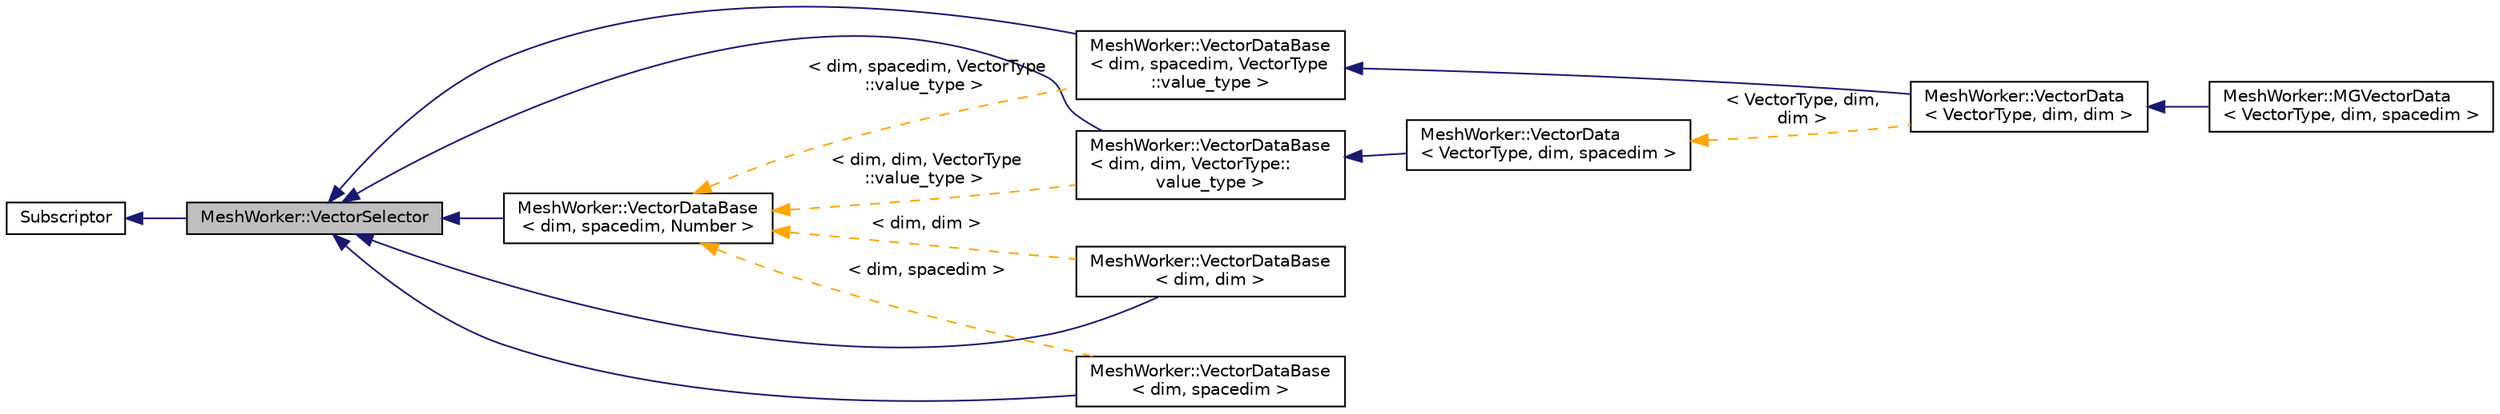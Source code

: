 digraph "MeshWorker::VectorSelector"
{
 // LATEX_PDF_SIZE
  edge [fontname="Helvetica",fontsize="10",labelfontname="Helvetica",labelfontsize="10"];
  node [fontname="Helvetica",fontsize="10",shape=record];
  rankdir="LR";
  Node1 [label="MeshWorker::VectorSelector",height=0.2,width=0.4,color="black", fillcolor="grey75", style="filled", fontcolor="black",tooltip=" "];
  Node2 -> Node1 [dir="back",color="midnightblue",fontsize="10",style="solid",fontname="Helvetica"];
  Node2 [label="Subscriptor",height=0.2,width=0.4,color="black", fillcolor="white", style="filled",URL="$classSubscriptor.html",tooltip=" "];
  Node1 -> Node3 [dir="back",color="midnightblue",fontsize="10",style="solid",fontname="Helvetica"];
  Node3 [label="MeshWorker::VectorDataBase\l\< dim, spacedim, Number \>",height=0.2,width=0.4,color="black", fillcolor="white", style="filled",URL="$classMeshWorker_1_1VectorDataBase.html",tooltip=" "];
  Node3 -> Node4 [dir="back",color="orange",fontsize="10",style="dashed",label=" \< dim, dim, VectorType\l::value_type \>" ,fontname="Helvetica"];
  Node4 [label="MeshWorker::VectorDataBase\l\< dim, dim, VectorType::\lvalue_type \>",height=0.2,width=0.4,color="black", fillcolor="white", style="filled",URL="$classMeshWorker_1_1VectorDataBase.html",tooltip=" "];
  Node4 -> Node5 [dir="back",color="midnightblue",fontsize="10",style="solid",fontname="Helvetica"];
  Node5 [label="MeshWorker::VectorData\l\< VectorType, dim, spacedim \>",height=0.2,width=0.4,color="black", fillcolor="white", style="filled",URL="$classMeshWorker_1_1VectorData.html",tooltip=" "];
  Node5 -> Node6 [dir="back",color="orange",fontsize="10",style="dashed",label=" \< VectorType, dim,\l dim \>" ,fontname="Helvetica"];
  Node6 [label="MeshWorker::VectorData\l\< VectorType, dim, dim \>",height=0.2,width=0.4,color="black", fillcolor="white", style="filled",URL="$classMeshWorker_1_1VectorData.html",tooltip=" "];
  Node6 -> Node7 [dir="back",color="midnightblue",fontsize="10",style="solid",fontname="Helvetica"];
  Node7 [label="MeshWorker::MGVectorData\l\< VectorType, dim, spacedim \>",height=0.2,width=0.4,color="black", fillcolor="white", style="filled",URL="$classMeshWorker_1_1MGVectorData.html",tooltip=" "];
  Node3 -> Node8 [dir="back",color="orange",fontsize="10",style="dashed",label=" \< dim, spacedim \>" ,fontname="Helvetica"];
  Node8 [label="MeshWorker::VectorDataBase\l\< dim, spacedim \>",height=0.2,width=0.4,color="black", fillcolor="white", style="filled",URL="$classMeshWorker_1_1VectorDataBase.html",tooltip=" "];
  Node3 -> Node9 [dir="back",color="orange",fontsize="10",style="dashed",label=" \< dim, spacedim, VectorType\l::value_type \>" ,fontname="Helvetica"];
  Node9 [label="MeshWorker::VectorDataBase\l\< dim, spacedim, VectorType\l::value_type \>",height=0.2,width=0.4,color="black", fillcolor="white", style="filled",URL="$classMeshWorker_1_1VectorDataBase.html",tooltip=" "];
  Node9 -> Node6 [dir="back",color="midnightblue",fontsize="10",style="solid",fontname="Helvetica"];
  Node3 -> Node10 [dir="back",color="orange",fontsize="10",style="dashed",label=" \< dim, dim \>" ,fontname="Helvetica"];
  Node10 [label="MeshWorker::VectorDataBase\l\< dim, dim \>",height=0.2,width=0.4,color="black", fillcolor="white", style="filled",URL="$classMeshWorker_1_1VectorDataBase.html",tooltip=" "];
  Node1 -> Node10 [dir="back",color="midnightblue",fontsize="10",style="solid",fontname="Helvetica"];
  Node1 -> Node4 [dir="back",color="midnightblue",fontsize="10",style="solid",fontname="Helvetica"];
  Node1 -> Node8 [dir="back",color="midnightblue",fontsize="10",style="solid",fontname="Helvetica"];
  Node1 -> Node9 [dir="back",color="midnightblue",fontsize="10",style="solid",fontname="Helvetica"];
}
